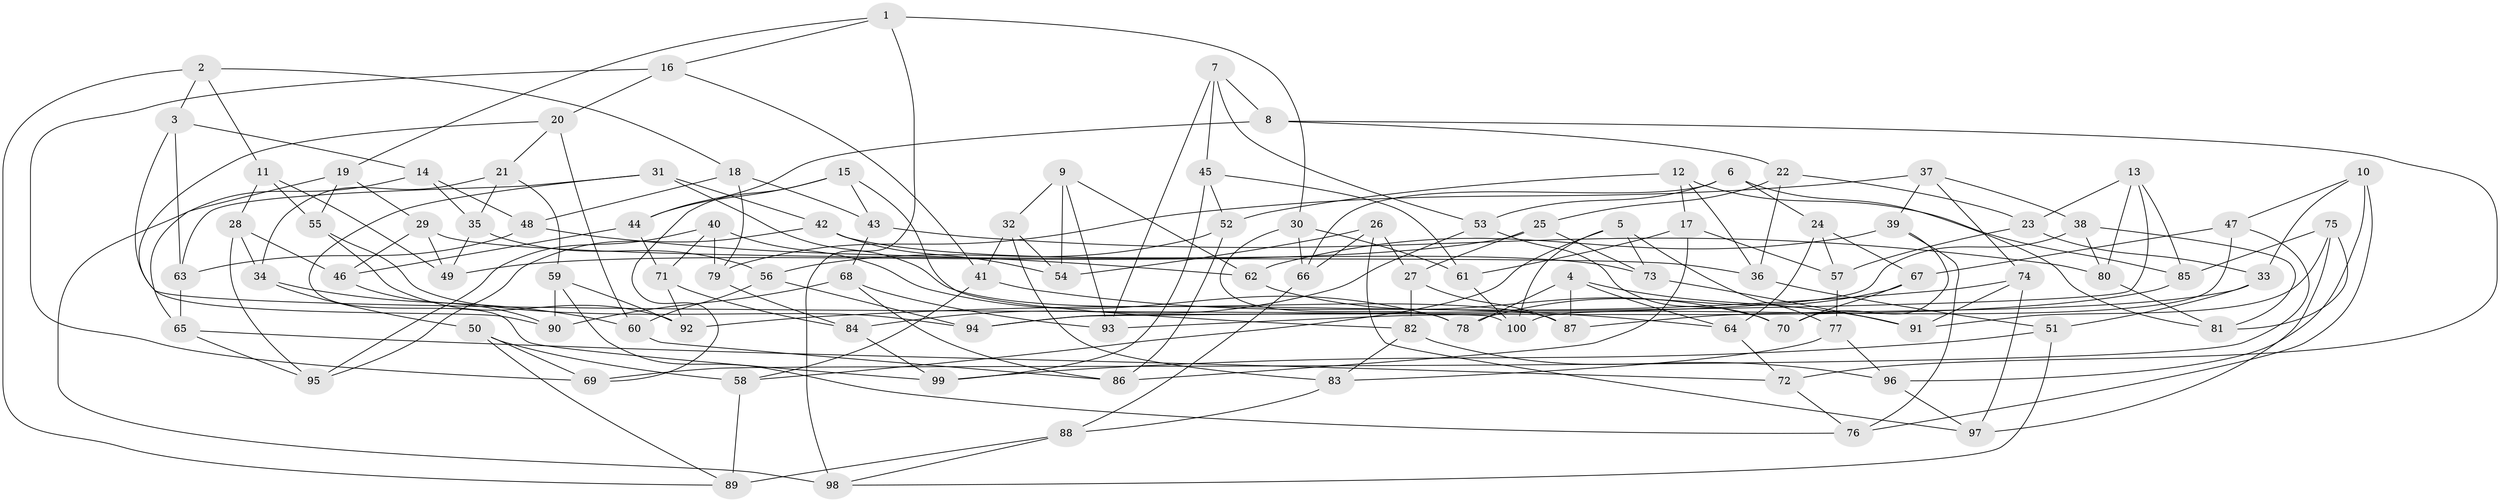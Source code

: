 // coarse degree distribution, {5: 0.1, 3: 0.2, 6: 0.13333333333333333, 7: 0.16666666666666666, 4: 0.26666666666666666, 12: 0.03333333333333333, 11: 0.03333333333333333, 14: 0.03333333333333333, 13: 0.03333333333333333}
// Generated by graph-tools (version 1.1) at 2025/03/03/04/25 22:03:26]
// undirected, 100 vertices, 200 edges
graph export_dot {
graph [start="1"]
  node [color=gray90,style=filled];
  1;
  2;
  3;
  4;
  5;
  6;
  7;
  8;
  9;
  10;
  11;
  12;
  13;
  14;
  15;
  16;
  17;
  18;
  19;
  20;
  21;
  22;
  23;
  24;
  25;
  26;
  27;
  28;
  29;
  30;
  31;
  32;
  33;
  34;
  35;
  36;
  37;
  38;
  39;
  40;
  41;
  42;
  43;
  44;
  45;
  46;
  47;
  48;
  49;
  50;
  51;
  52;
  53;
  54;
  55;
  56;
  57;
  58;
  59;
  60;
  61;
  62;
  63;
  64;
  65;
  66;
  67;
  68;
  69;
  70;
  71;
  72;
  73;
  74;
  75;
  76;
  77;
  78;
  79;
  80;
  81;
  82;
  83;
  84;
  85;
  86;
  87;
  88;
  89;
  90;
  91;
  92;
  93;
  94;
  95;
  96;
  97;
  98;
  99;
  100;
  1 -- 16;
  1 -- 19;
  1 -- 98;
  1 -- 30;
  2 -- 18;
  2 -- 11;
  2 -- 3;
  2 -- 89;
  3 -- 100;
  3 -- 14;
  3 -- 63;
  4 -- 78;
  4 -- 64;
  4 -- 91;
  4 -- 87;
  5 -- 73;
  5 -- 77;
  5 -- 58;
  5 -- 100;
  6 -- 24;
  6 -- 81;
  6 -- 66;
  6 -- 53;
  7 -- 45;
  7 -- 8;
  7 -- 53;
  7 -- 93;
  8 -- 22;
  8 -- 44;
  8 -- 72;
  9 -- 93;
  9 -- 32;
  9 -- 54;
  9 -- 62;
  10 -- 47;
  10 -- 96;
  10 -- 76;
  10 -- 33;
  11 -- 55;
  11 -- 49;
  11 -- 28;
  12 -- 52;
  12 -- 17;
  12 -- 36;
  12 -- 85;
  13 -- 23;
  13 -- 85;
  13 -- 80;
  13 -- 94;
  14 -- 35;
  14 -- 48;
  14 -- 98;
  15 -- 82;
  15 -- 69;
  15 -- 43;
  15 -- 44;
  16 -- 41;
  16 -- 20;
  16 -- 69;
  17 -- 61;
  17 -- 86;
  17 -- 57;
  18 -- 79;
  18 -- 48;
  18 -- 43;
  19 -- 29;
  19 -- 65;
  19 -- 55;
  20 -- 90;
  20 -- 21;
  20 -- 60;
  21 -- 35;
  21 -- 34;
  21 -- 59;
  22 -- 23;
  22 -- 36;
  22 -- 25;
  23 -- 57;
  23 -- 33;
  24 -- 64;
  24 -- 57;
  24 -- 67;
  25 -- 49;
  25 -- 27;
  25 -- 73;
  26 -- 27;
  26 -- 54;
  26 -- 66;
  26 -- 97;
  27 -- 82;
  27 -- 87;
  28 -- 46;
  28 -- 34;
  28 -- 95;
  29 -- 49;
  29 -- 46;
  29 -- 36;
  30 -- 61;
  30 -- 66;
  30 -- 78;
  31 -- 63;
  31 -- 87;
  31 -- 42;
  31 -- 99;
  32 -- 41;
  32 -- 83;
  32 -- 54;
  33 -- 51;
  33 -- 87;
  34 -- 50;
  34 -- 60;
  35 -- 56;
  35 -- 49;
  36 -- 51;
  37 -- 38;
  37 -- 39;
  37 -- 74;
  37 -- 79;
  38 -- 94;
  38 -- 80;
  38 -- 81;
  39 -- 70;
  39 -- 76;
  39 -- 62;
  40 -- 78;
  40 -- 79;
  40 -- 71;
  40 -- 95;
  41 -- 64;
  41 -- 58;
  42 -- 73;
  42 -- 54;
  42 -- 95;
  43 -- 80;
  43 -- 68;
  44 -- 71;
  44 -- 46;
  45 -- 61;
  45 -- 99;
  45 -- 52;
  46 -- 90;
  47 -- 100;
  47 -- 67;
  47 -- 69;
  48 -- 62;
  48 -- 63;
  50 -- 89;
  50 -- 58;
  50 -- 69;
  51 -- 99;
  51 -- 98;
  52 -- 56;
  52 -- 86;
  53 -- 70;
  53 -- 84;
  55 -- 92;
  55 -- 94;
  56 -- 94;
  56 -- 60;
  57 -- 77;
  58 -- 89;
  59 -- 92;
  59 -- 90;
  59 -- 76;
  60 -- 86;
  61 -- 100;
  62 -- 70;
  63 -- 65;
  64 -- 72;
  65 -- 95;
  65 -- 72;
  66 -- 88;
  67 -- 78;
  67 -- 70;
  68 -- 90;
  68 -- 93;
  68 -- 86;
  71 -- 84;
  71 -- 92;
  72 -- 76;
  73 -- 91;
  74 -- 97;
  74 -- 91;
  74 -- 92;
  75 -- 81;
  75 -- 97;
  75 -- 85;
  75 -- 91;
  77 -- 96;
  77 -- 83;
  79 -- 84;
  80 -- 81;
  82 -- 96;
  82 -- 83;
  83 -- 88;
  84 -- 99;
  85 -- 93;
  88 -- 89;
  88 -- 98;
  96 -- 97;
}
